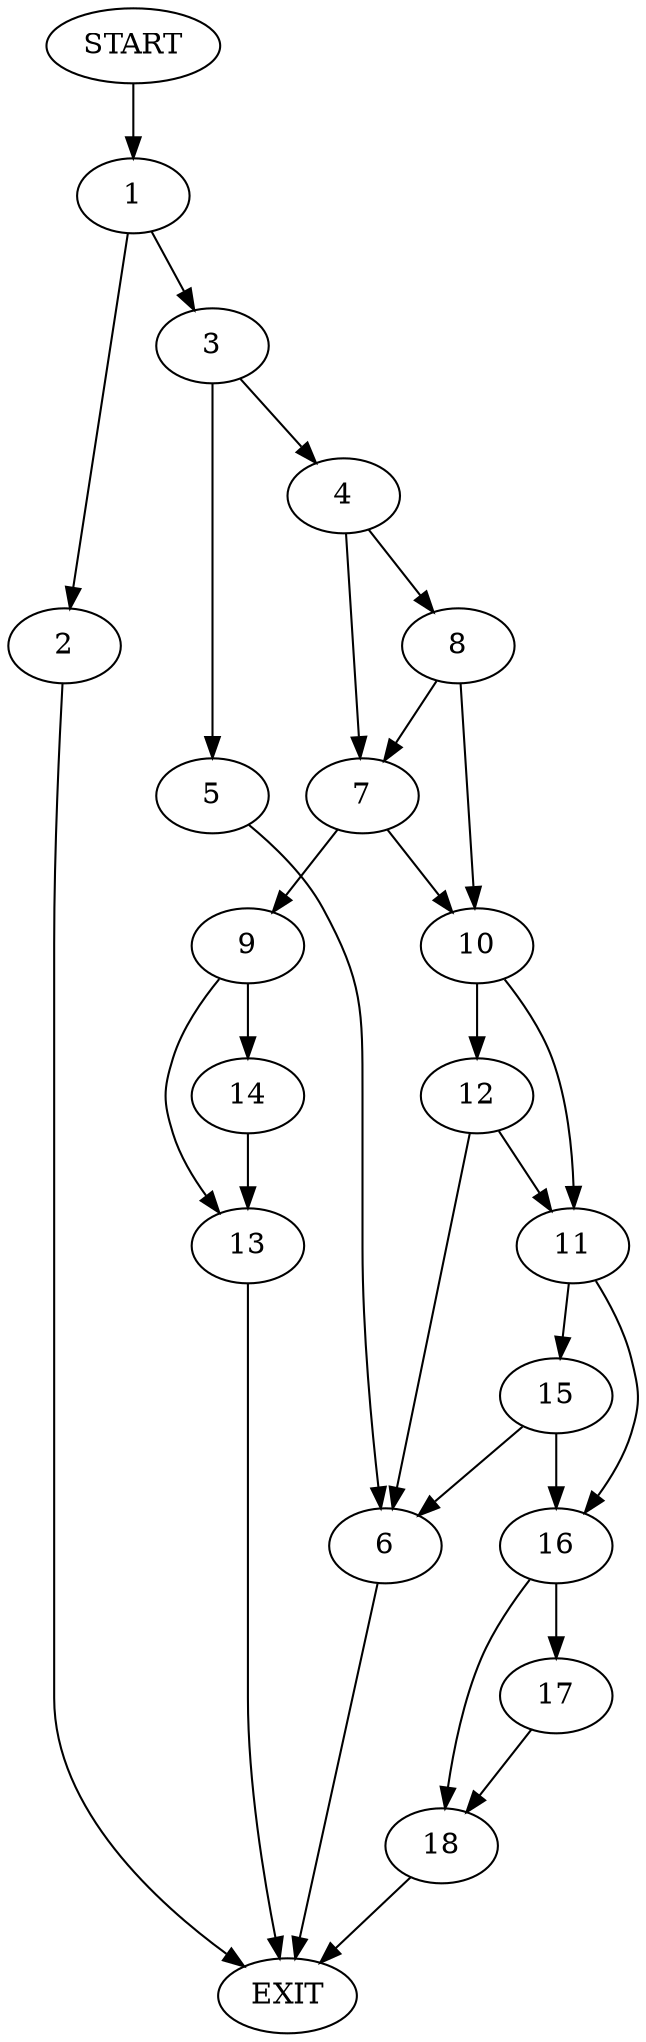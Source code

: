 digraph {
0 [label="START"]
19 [label="EXIT"]
0 -> 1
1 -> 2
1 -> 3
2 -> 19
3 -> 4
3 -> 5
5 -> 6
4 -> 7
4 -> 8
6 -> 19
7 -> 9
7 -> 10
8 -> 7
8 -> 10
10 -> 11
10 -> 12
9 -> 13
9 -> 14
13 -> 19
14 -> 13
12 -> 11
12 -> 6
11 -> 15
11 -> 16
16 -> 17
16 -> 18
15 -> 16
15 -> 6
18 -> 19
17 -> 18
}
